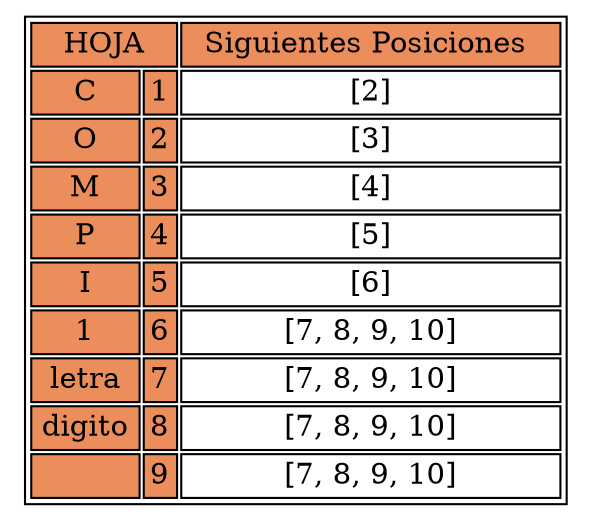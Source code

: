 digraph H {

	parent [
		shape=plaintext
		label=<
			<table border='1' cellborder='1'>
				<tr>
					<td bgcolor = "#EC8E5C" colspan = "4">HOJA</td>
					<td bgcolor = "#EC8E5C" colspan = "9">Siguientes Posiciones </td>
				</tr>

				<tr>
					<td bgcolor = "#EC8E5C" colspan = "3">C</td>
					<td bgcolor = "#EC8E5C" >1</td>
					<td colspan = "9">[2]</td>
				</tr>

				<tr>
					<td bgcolor = "#EC8E5C" colspan = "3">O</td>
					<td bgcolor = "#EC8E5C" >2</td>
					<td colspan = "9">[3]</td>
				</tr>

				<tr>
					<td bgcolor = "#EC8E5C" colspan = "3">M</td>
					<td bgcolor = "#EC8E5C" >3</td>
					<td colspan = "9">[4]</td>
				</tr>

				<tr>
					<td bgcolor = "#EC8E5C" colspan = "3">P</td>
					<td bgcolor = "#EC8E5C" >4</td>
					<td colspan = "9">[5]</td>
				</tr>

				<tr>
					<td bgcolor = "#EC8E5C" colspan = "3">I</td>
					<td bgcolor = "#EC8E5C" >5</td>
					<td colspan = "9">[6]</td>
				</tr>

				<tr>
					<td bgcolor = "#EC8E5C" colspan = "3">1</td>
					<td bgcolor = "#EC8E5C" >6</td>
					<td colspan = "9">[7, 8, 9, 10]</td>
				</tr>

				<tr>
					<td bgcolor = "#EC8E5C" colspan = "3">letra</td>
					<td bgcolor = "#EC8E5C" >7</td>
					<td colspan = "9">[7, 8, 9, 10]</td>
				</tr>

				<tr>
					<td bgcolor = "#EC8E5C" colspan = "3">digito</td>
					<td bgcolor = "#EC8E5C" >8</td>
					<td colspan = "9">[7, 8, 9, 10]</td>
				</tr>

				<tr>
					<td bgcolor = "#EC8E5C" colspan = "3"> </td>
					<td bgcolor = "#EC8E5C" >9</td>
					<td colspan = "9">[7, 8, 9, 10]</td>
				</tr>

			</table>
	>];

}
